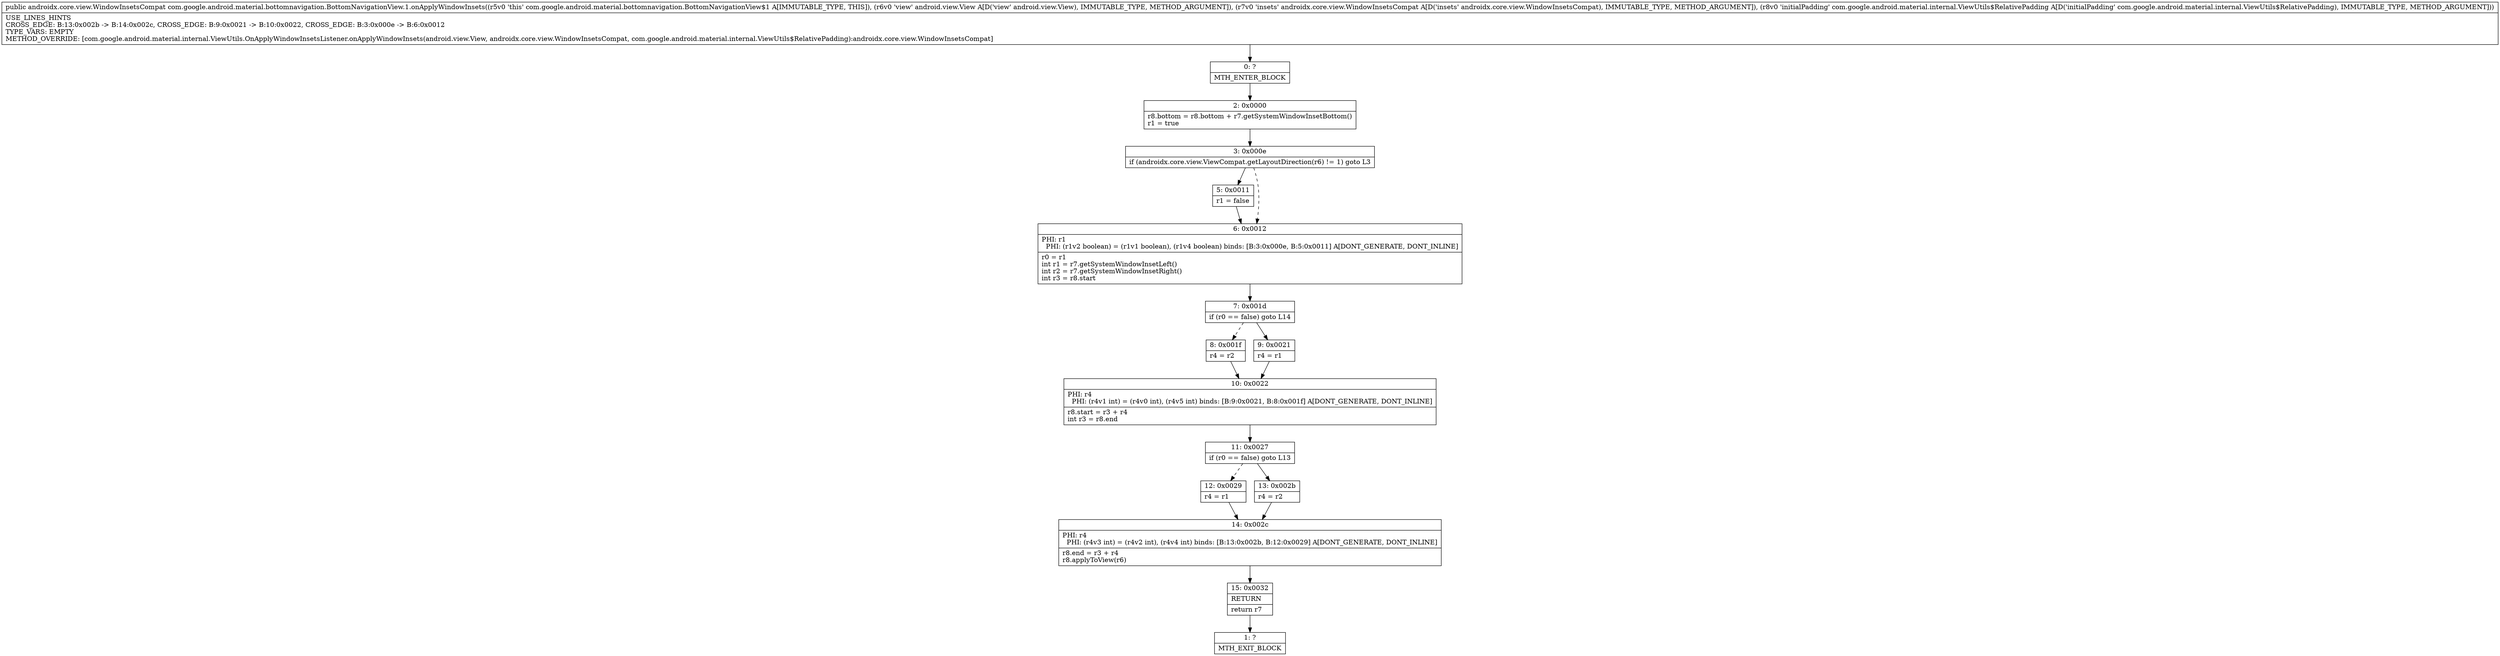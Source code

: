 digraph "CFG forcom.google.android.material.bottomnavigation.BottomNavigationView.1.onApplyWindowInsets(Landroid\/view\/View;Landroidx\/core\/view\/WindowInsetsCompat;Lcom\/google\/android\/material\/internal\/ViewUtils$RelativePadding;)Landroidx\/core\/view\/WindowInsetsCompat;" {
Node_0 [shape=record,label="{0\:\ ?|MTH_ENTER_BLOCK\l}"];
Node_2 [shape=record,label="{2\:\ 0x0000|r8.bottom = r8.bottom + r7.getSystemWindowInsetBottom()\lr1 = true\l}"];
Node_3 [shape=record,label="{3\:\ 0x000e|if (androidx.core.view.ViewCompat.getLayoutDirection(r6) != 1) goto L3\l}"];
Node_5 [shape=record,label="{5\:\ 0x0011|r1 = false\l}"];
Node_6 [shape=record,label="{6\:\ 0x0012|PHI: r1 \l  PHI: (r1v2 boolean) = (r1v1 boolean), (r1v4 boolean) binds: [B:3:0x000e, B:5:0x0011] A[DONT_GENERATE, DONT_INLINE]\l|r0 = r1\lint r1 = r7.getSystemWindowInsetLeft()\lint r2 = r7.getSystemWindowInsetRight()\lint r3 = r8.start\l}"];
Node_7 [shape=record,label="{7\:\ 0x001d|if (r0 == false) goto L14\l}"];
Node_8 [shape=record,label="{8\:\ 0x001f|r4 = r2\l}"];
Node_10 [shape=record,label="{10\:\ 0x0022|PHI: r4 \l  PHI: (r4v1 int) = (r4v0 int), (r4v5 int) binds: [B:9:0x0021, B:8:0x001f] A[DONT_GENERATE, DONT_INLINE]\l|r8.start = r3 + r4\lint r3 = r8.end\l}"];
Node_11 [shape=record,label="{11\:\ 0x0027|if (r0 == false) goto L13\l}"];
Node_12 [shape=record,label="{12\:\ 0x0029|r4 = r1\l}"];
Node_14 [shape=record,label="{14\:\ 0x002c|PHI: r4 \l  PHI: (r4v3 int) = (r4v2 int), (r4v4 int) binds: [B:13:0x002b, B:12:0x0029] A[DONT_GENERATE, DONT_INLINE]\l|r8.end = r3 + r4\lr8.applyToView(r6)\l}"];
Node_15 [shape=record,label="{15\:\ 0x0032|RETURN\l|return r7\l}"];
Node_1 [shape=record,label="{1\:\ ?|MTH_EXIT_BLOCK\l}"];
Node_13 [shape=record,label="{13\:\ 0x002b|r4 = r2\l}"];
Node_9 [shape=record,label="{9\:\ 0x0021|r4 = r1\l}"];
MethodNode[shape=record,label="{public androidx.core.view.WindowInsetsCompat com.google.android.material.bottomnavigation.BottomNavigationView.1.onApplyWindowInsets((r5v0 'this' com.google.android.material.bottomnavigation.BottomNavigationView$1 A[IMMUTABLE_TYPE, THIS]), (r6v0 'view' android.view.View A[D('view' android.view.View), IMMUTABLE_TYPE, METHOD_ARGUMENT]), (r7v0 'insets' androidx.core.view.WindowInsetsCompat A[D('insets' androidx.core.view.WindowInsetsCompat), IMMUTABLE_TYPE, METHOD_ARGUMENT]), (r8v0 'initialPadding' com.google.android.material.internal.ViewUtils$RelativePadding A[D('initialPadding' com.google.android.material.internal.ViewUtils$RelativePadding), IMMUTABLE_TYPE, METHOD_ARGUMENT]))  | USE_LINES_HINTS\lCROSS_EDGE: B:13:0x002b \-\> B:14:0x002c, CROSS_EDGE: B:9:0x0021 \-\> B:10:0x0022, CROSS_EDGE: B:3:0x000e \-\> B:6:0x0012\lTYPE_VARS: EMPTY\lMETHOD_OVERRIDE: [com.google.android.material.internal.ViewUtils.OnApplyWindowInsetsListener.onApplyWindowInsets(android.view.View, androidx.core.view.WindowInsetsCompat, com.google.android.material.internal.ViewUtils$RelativePadding):androidx.core.view.WindowInsetsCompat]\l}"];
MethodNode -> Node_0;Node_0 -> Node_2;
Node_2 -> Node_3;
Node_3 -> Node_5;
Node_3 -> Node_6[style=dashed];
Node_5 -> Node_6;
Node_6 -> Node_7;
Node_7 -> Node_8[style=dashed];
Node_7 -> Node_9;
Node_8 -> Node_10;
Node_10 -> Node_11;
Node_11 -> Node_12[style=dashed];
Node_11 -> Node_13;
Node_12 -> Node_14;
Node_14 -> Node_15;
Node_15 -> Node_1;
Node_13 -> Node_14;
Node_9 -> Node_10;
}

